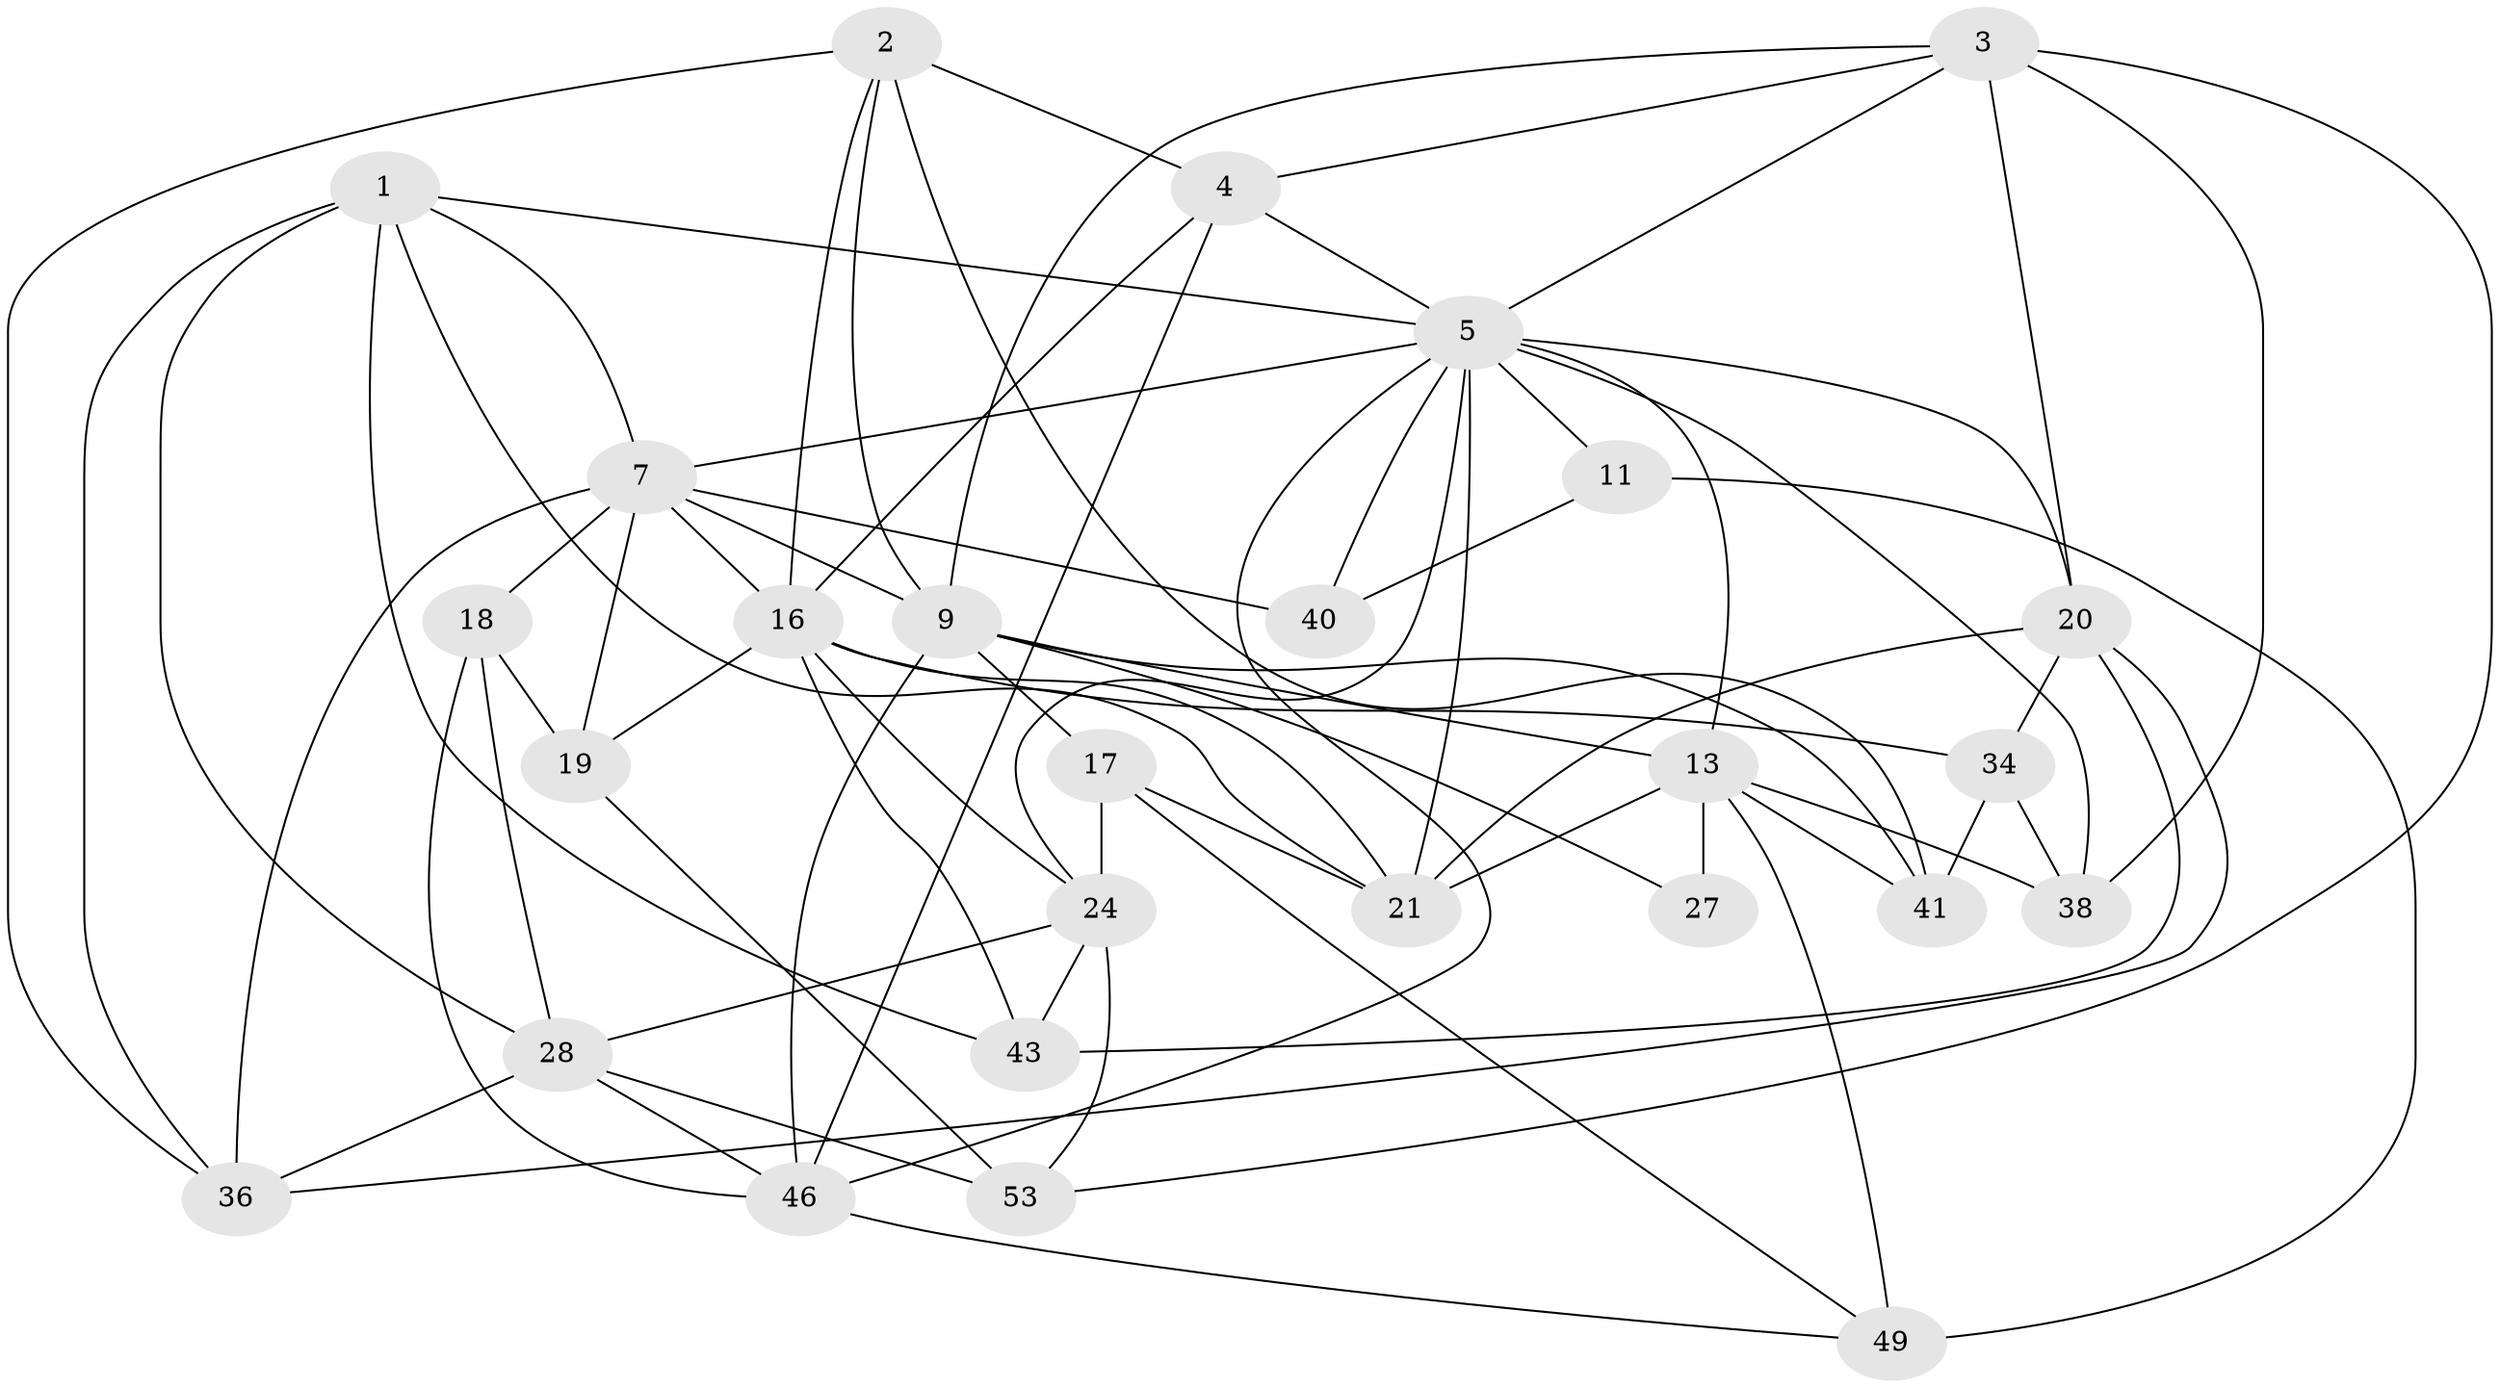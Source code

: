 // original degree distribution, {4: 1.0}
// Generated by graph-tools (version 1.1) at 2025/16/03/09/25 04:16:23]
// undirected, 27 vertices, 72 edges
graph export_dot {
graph [start="1"]
  node [color=gray90,style=filled];
  1 [super="+32"];
  2 [super="+10"];
  3 [super="+45"];
  4 [super="+12+30"];
  5 [super="+6+8"];
  7 [super="+37+47+33"];
  9 [super="+42+25"];
  11;
  13 [super="+14+35+48"];
  16 [super="+29"];
  17;
  18;
  19;
  20 [super="+54"];
  21 [super="+23"];
  24 [super="+39"];
  27;
  28 [super="+31"];
  34;
  36 [super="+44"];
  38;
  40;
  41;
  43;
  46 [super="+51"];
  49;
  53;
  1 -- 28;
  1 -- 43;
  1 -- 36;
  1 -- 7;
  1 -- 21;
  1 -- 5;
  2 -- 41;
  2 -- 9;
  2 -- 16;
  2 -- 4 [weight=2];
  2 -- 36;
  3 -- 53;
  3 -- 9;
  3 -- 4;
  3 -- 38;
  3 -- 20;
  3 -- 5;
  4 -- 16;
  4 -- 5 [weight=3];
  4 -- 46;
  5 -- 46;
  5 -- 24;
  5 -- 11 [weight=2];
  5 -- 13 [weight=2];
  5 -- 38;
  5 -- 7;
  5 -- 40;
  5 -- 20;
  5 -- 21;
  7 -- 9;
  7 -- 16;
  7 -- 18;
  7 -- 36 [weight=2];
  7 -- 40 [weight=2];
  7 -- 19;
  9 -- 46;
  9 -- 13;
  9 -- 17;
  9 -- 27;
  9 -- 41;
  11 -- 49;
  11 -- 40;
  13 -- 38;
  13 -- 41;
  13 -- 27 [weight=3];
  13 -- 49;
  13 -- 21;
  16 -- 19;
  16 -- 34;
  16 -- 21;
  16 -- 43;
  16 -- 24;
  17 -- 49;
  17 -- 24;
  17 -- 21;
  18 -- 19;
  18 -- 46;
  18 -- 28;
  19 -- 53;
  20 -- 21;
  20 -- 43;
  20 -- 34;
  20 -- 36;
  24 -- 28;
  24 -- 43;
  24 -- 53;
  28 -- 53;
  28 -- 46;
  28 -- 36;
  34 -- 41;
  34 -- 38;
  46 -- 49;
}
